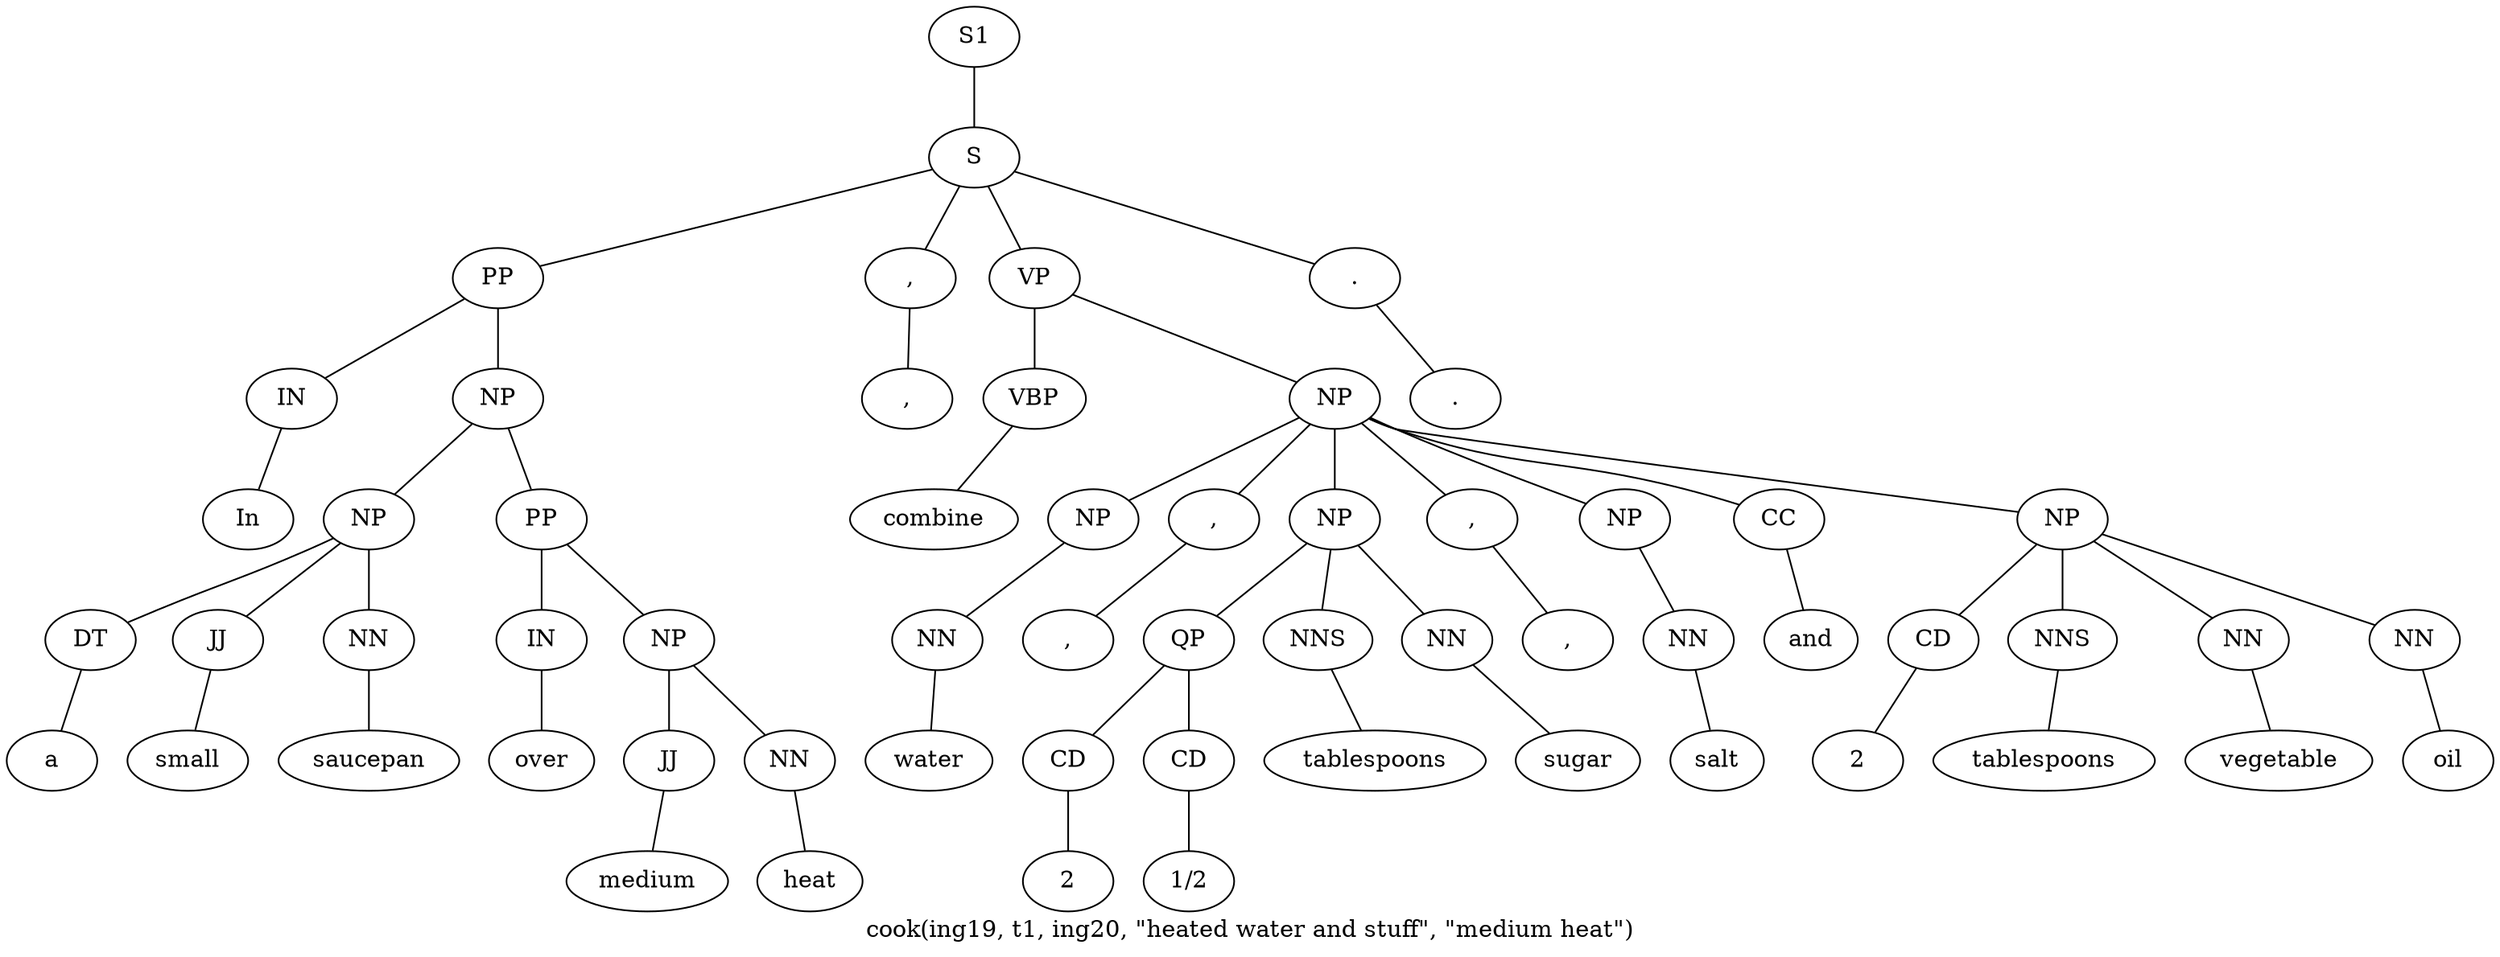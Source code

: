 graph SyntaxGraph {
	label = "cook(ing19, t1, ing20, \"heated water and stuff\", \"medium heat\")";
	Node0 [label="S1"];
	Node1 [label="S"];
	Node2 [label="PP"];
	Node3 [label="IN"];
	Node4 [label="In"];
	Node5 [label="NP"];
	Node6 [label="NP"];
	Node7 [label="DT"];
	Node8 [label="a"];
	Node9 [label="JJ"];
	Node10 [label="small"];
	Node11 [label="NN"];
	Node12 [label="saucepan"];
	Node13 [label="PP"];
	Node14 [label="IN"];
	Node15 [label="over"];
	Node16 [label="NP"];
	Node17 [label="JJ"];
	Node18 [label="medium"];
	Node19 [label="NN"];
	Node20 [label="heat"];
	Node21 [label=","];
	Node22 [label=","];
	Node23 [label="VP"];
	Node24 [label="VBP"];
	Node25 [label="combine"];
	Node26 [label="NP"];
	Node27 [label="NP"];
	Node28 [label="NN"];
	Node29 [label="water"];
	Node30 [label=","];
	Node31 [label=","];
	Node32 [label="NP"];
	Node33 [label="QP"];
	Node34 [label="CD"];
	Node35 [label="2"];
	Node36 [label="CD"];
	Node37 [label="1/2"];
	Node38 [label="NNS"];
	Node39 [label="tablespoons"];
	Node40 [label="NN"];
	Node41 [label="sugar"];
	Node42 [label=","];
	Node43 [label=","];
	Node44 [label="NP"];
	Node45 [label="NN"];
	Node46 [label="salt"];
	Node47 [label="CC"];
	Node48 [label="and"];
	Node49 [label="NP"];
	Node50 [label="CD"];
	Node51 [label="2"];
	Node52 [label="NNS"];
	Node53 [label="tablespoons"];
	Node54 [label="NN"];
	Node55 [label="vegetable"];
	Node56 [label="NN"];
	Node57 [label="oil"];
	Node58 [label="."];
	Node59 [label="."];

	Node0 -- Node1;
	Node1 -- Node2;
	Node1 -- Node21;
	Node1 -- Node23;
	Node1 -- Node58;
	Node2 -- Node3;
	Node2 -- Node5;
	Node3 -- Node4;
	Node5 -- Node6;
	Node5 -- Node13;
	Node6 -- Node7;
	Node6 -- Node9;
	Node6 -- Node11;
	Node7 -- Node8;
	Node9 -- Node10;
	Node11 -- Node12;
	Node13 -- Node14;
	Node13 -- Node16;
	Node14 -- Node15;
	Node16 -- Node17;
	Node16 -- Node19;
	Node17 -- Node18;
	Node19 -- Node20;
	Node21 -- Node22;
	Node23 -- Node24;
	Node23 -- Node26;
	Node24 -- Node25;
	Node26 -- Node27;
	Node26 -- Node30;
	Node26 -- Node32;
	Node26 -- Node42;
	Node26 -- Node44;
	Node26 -- Node47;
	Node26 -- Node49;
	Node27 -- Node28;
	Node28 -- Node29;
	Node30 -- Node31;
	Node32 -- Node33;
	Node32 -- Node38;
	Node32 -- Node40;
	Node33 -- Node34;
	Node33 -- Node36;
	Node34 -- Node35;
	Node36 -- Node37;
	Node38 -- Node39;
	Node40 -- Node41;
	Node42 -- Node43;
	Node44 -- Node45;
	Node45 -- Node46;
	Node47 -- Node48;
	Node49 -- Node50;
	Node49 -- Node52;
	Node49 -- Node54;
	Node49 -- Node56;
	Node50 -- Node51;
	Node52 -- Node53;
	Node54 -- Node55;
	Node56 -- Node57;
	Node58 -- Node59;
}